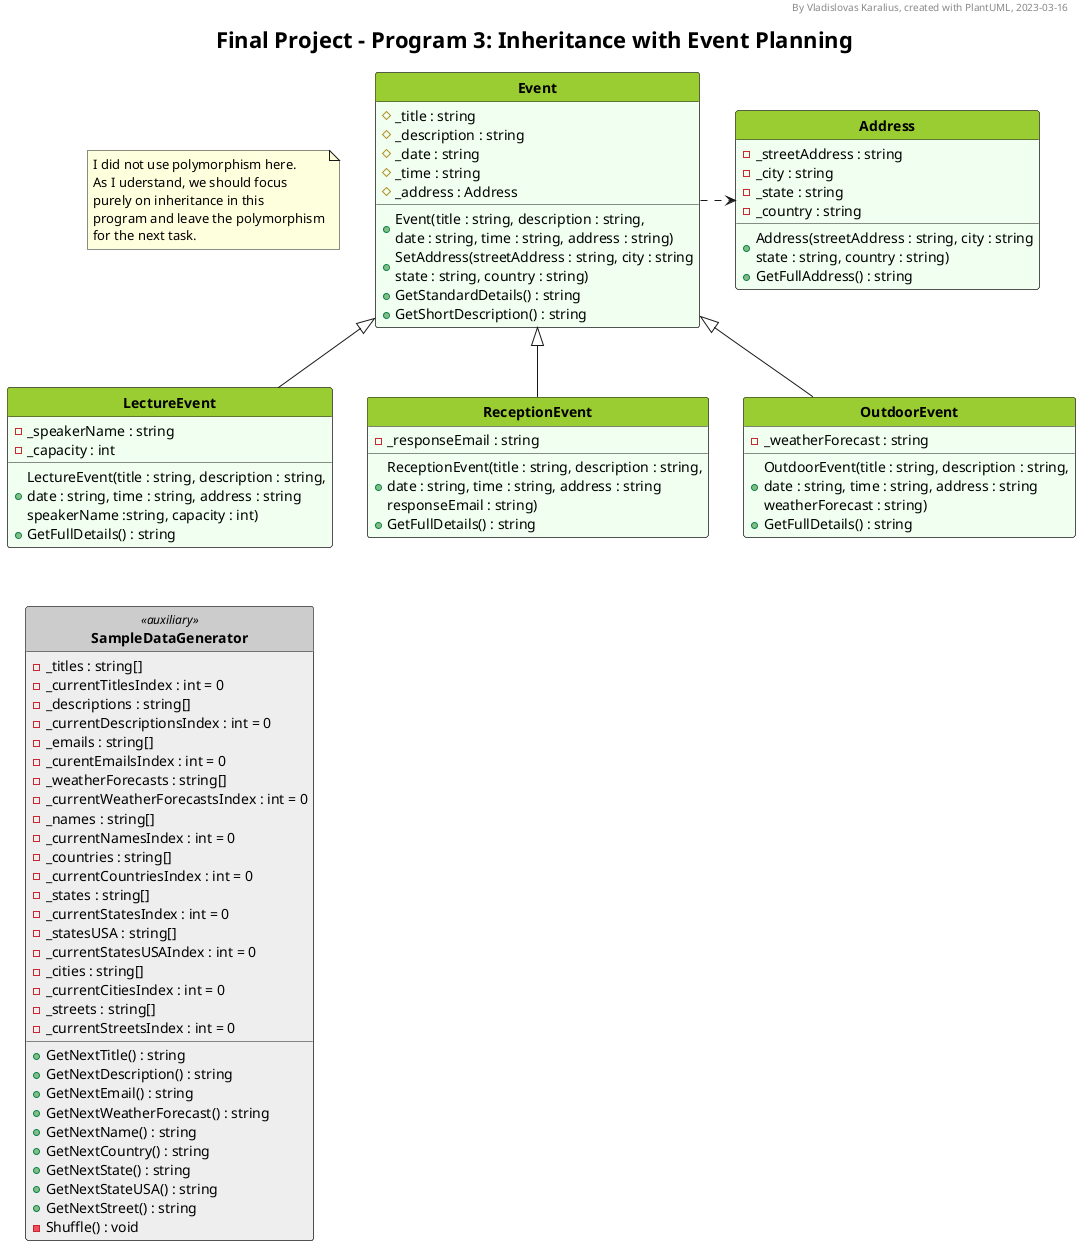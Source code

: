 @startuml UML_diagram

'--Formatting options--
hide circle
hide empty members
'skinparam classAttributeIconSize 0
skinparam style strictuml
'skinparam groupInheritance 2
'skinparam linetype ortho
'skinparam Nodesep 15
'skinparam Ranksep 25
'left to right direction

'--Styling--
'skinparam BackgroundColor White/LightGreen
skinparam TitleFontSize 22

<style>
classDiagram {
  class {
    '-attributes and methods-
    'FontSize 14
    'FontColor black
    'BackgroundColor #fefece
    BackgroundColor #f0fff0
    'RoundCorner 0
    '-class name-
    header {
      'FontSize 12
      'FontColor Black
      FontStyle bold
      BackgroundColor YellowGreen
    }

    ' Alternative class style 1
    .gaming {
      BackgroundColor Bisque
      header {
        BackgroundColor Orange
      }
    }

    ' Alternative class style 2
    .auxiliary {
      BackgroundColor #eeeeee
      header {
        BackgroundColor #cccccc
      }
    }
  }
  
  ' note {
  '   BackgroundColor Yellow
  ' }
  legend {
    FontSize 18
  }
</style>

'--Header, title, caption--
header By Vladislovas Karalius, created with PlantUML, 2023-03-16
title Final Project - Program 3: Inheritance with Event Planning

'--Main--
class Event {
  # _title : string
  # _description : string
  # _date : string
  # _time : string
  # _address : Address
  + Event(title : string, description : string,\ndate : string, time : string, address : string)
  + SetAddress(streetAddress : string, city : string\nstate : string, country : string)
  + GetStandardDetails() : string
  + GetShortDescription() : string
}

class Address {
  - _streetAddress : string
  - _city : string
  - _state : string
  - _country : string
  + Address(streetAddress : string, city : string\nstate : string, country : string)
  + GetFullAddress() : string
}

class LectureEvent extends Event {
- _speakerName : string
- _capacity : int
+ LectureEvent(title : string, description : string,\ndate : string, time : string, address : string\nspeakerName :string, capacity : int)
+ GetFullDetails() : string
}

class ReceptionEvent extends Event {
- _responseEmail : string
+ ReceptionEvent(title : string, description : string,\ndate : string, time : string, address : string\nresponseEmail : string)
+ GetFullDetails() : string
}

class OutdoorEvent extends Event {
- _weatherForecast : string
+ OutdoorEvent(title : string, description : string,\ndate : string, time : string, address : string\nweatherForecast : string)
+ GetFullDetails() : string
}

class SampleDataGenerator <<auxiliary>> {
  - _titles : string[]
  - _currentTitlesIndex : int = 0
  - _descriptions : string[]
  - _currentDescriptionsIndex : int = 0
  - _emails : string[]
  - _curentEmailsIndex : int = 0
  - _weatherForecasts : string[]
  - _currentWeatherForecastsIndex : int = 0
  - _names : string[]
  - _currentNamesIndex : int = 0
  - _countries : string[]
  - _currentCountriesIndex : int = 0
  - _states : string[]
  - _currentStatesIndex : int = 0
  - _statesUSA : string[]
  - _currentStatesUSAIndex : int = 0
  - _cities : string[]
  - _currentCitiesIndex : int = 0
  - _streets : string[]
  - _currentStreetsIndex : int = 0
  + GetNextTitle() : string
  + GetNextDescription() : string
  + GetNextEmail() : string
  + GetNextWeatherForecast() : string
  + GetNextName() : string
  + GetNextCountry() : string
  + GetNextState() : string
  + GetNextStateUSA() : string
  + GetNextStreet() : string
  - Shuffle() : void
}

note as Note1
I did not use polymorphism here.
As I uderstand, we should focus
purely on inheritance in this
program and leave the polymorphism
for the next task.
endnote

Event .> Address
Event .l[hidden] Note1
LectureEvent .[hidden]. SampleDataGenerator


'--Description--
' legend bottom
' <size:22>__**Core Requirements**__
' The program has one base class **Activity**. This class contains the attributes and methods
' that are common to all activities. Certain functions are put into separate classes as follows:
' endlegend

@enduml